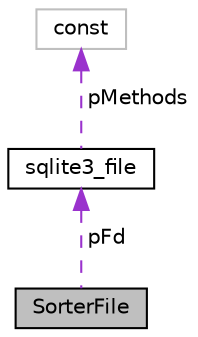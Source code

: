 digraph "SorterFile"
{
 // LATEX_PDF_SIZE
  edge [fontname="Helvetica",fontsize="10",labelfontname="Helvetica",labelfontsize="10"];
  node [fontname="Helvetica",fontsize="10",shape=record];
  Node1 [label="SorterFile",height=0.2,width=0.4,color="black", fillcolor="grey75", style="filled", fontcolor="black",tooltip=" "];
  Node2 -> Node1 [dir="back",color="darkorchid3",fontsize="10",style="dashed",label=" pFd" ,fontname="Helvetica"];
  Node2 [label="sqlite3_file",height=0.2,width=0.4,color="black", fillcolor="white", style="filled",URL="$structsqlite3__file.html",tooltip=" "];
  Node3 -> Node2 [dir="back",color="darkorchid3",fontsize="10",style="dashed",label=" pMethods" ,fontname="Helvetica"];
  Node3 [label="const",height=0.2,width=0.4,color="grey75", fillcolor="white", style="filled",tooltip=" "];
}

